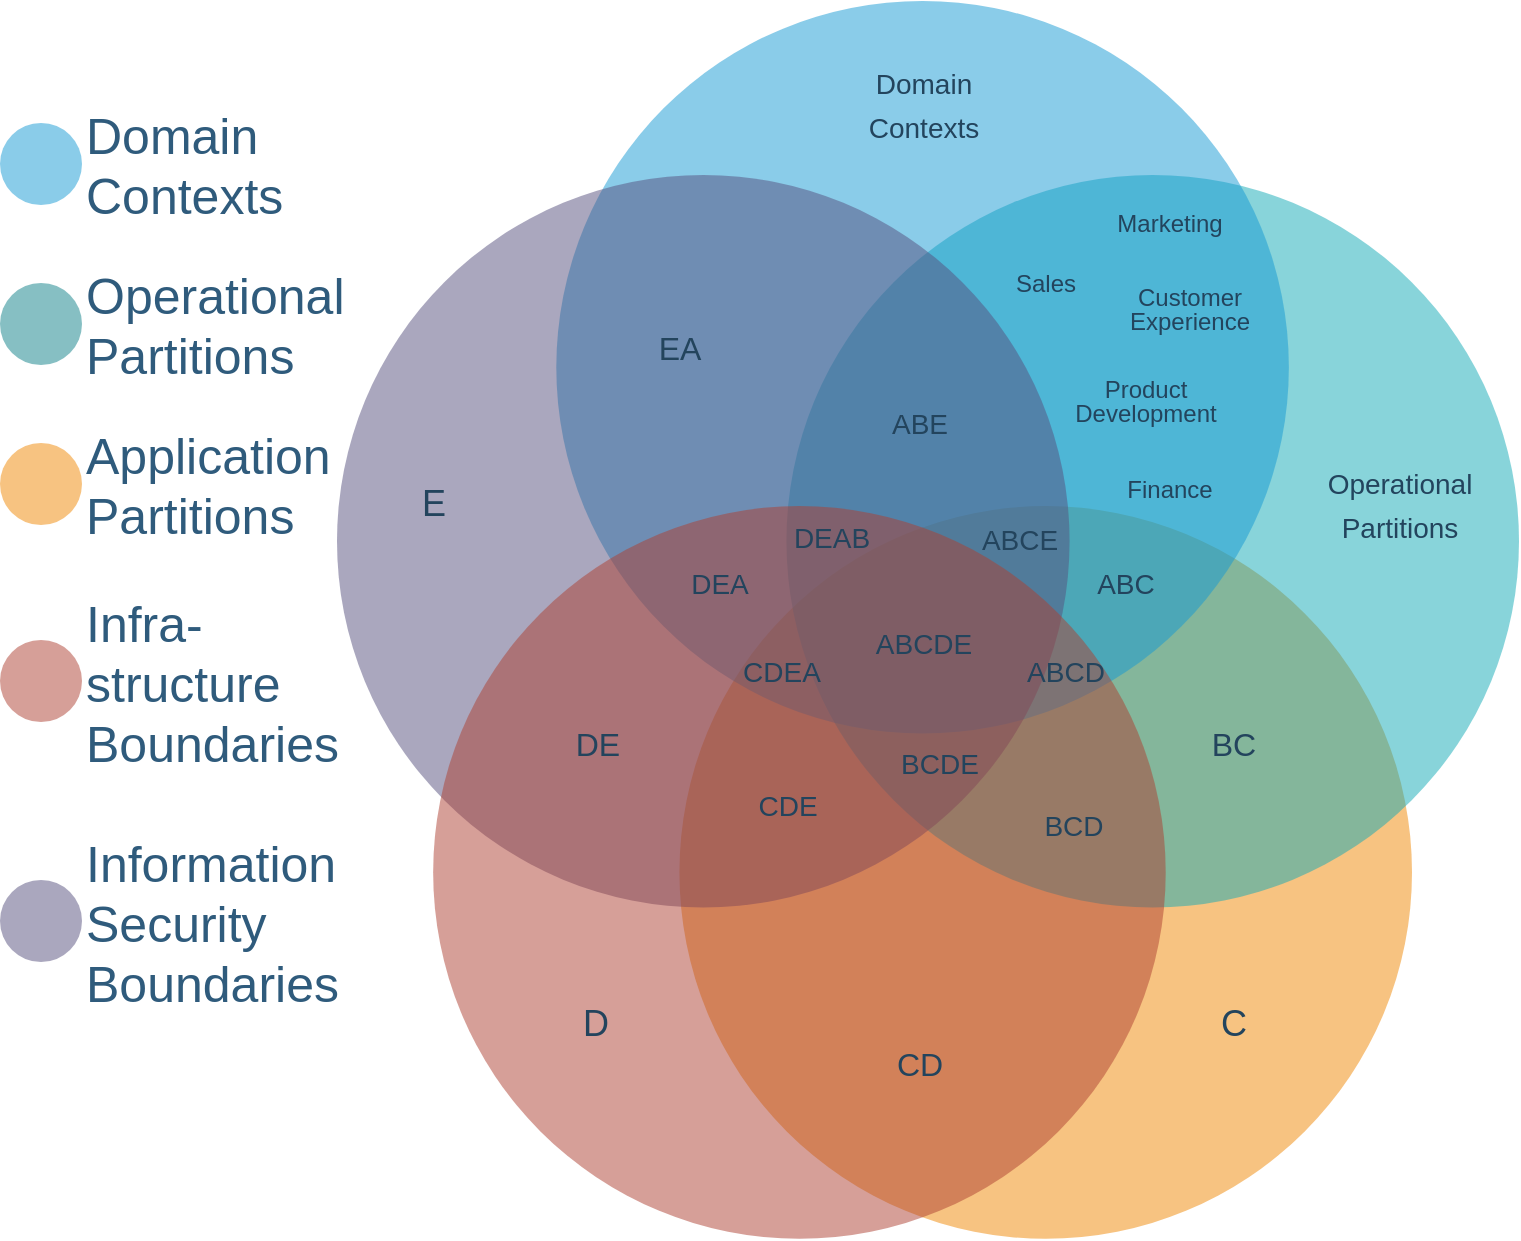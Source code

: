 <mxfile version="13.0.3" type="device"><diagram id="3228e29e-7158-1315-38df-8450db1d8a1d" name="Page-1"><mxGraphModel dx="588" dy="368" grid="1" gridSize="10" guides="1" tooltips="1" connect="1" arrows="1" fold="1" page="1" pageScale="1" pageWidth="1169" pageHeight="827" background="#ffffff" math="0" shadow="0"><root><mxCell id="0"/><mxCell id="1" parent="0"/><mxCell id="21653" value="Domain Contexts&amp;nbsp;" style="ellipse;whiteSpace=wrap;html=1;aspect=fixed;rounded=1;shadow=0;glass=0;labelBackgroundColor=none;strokeColor=none;strokeWidth=2;fillColor=#1699D3;gradientColor=none;fontFamily=Helvetica;fontSize=25;fontColor=#2F5B7C;align=left;opacity=50;labelPosition=right;verticalLabelPosition=middle;verticalAlign=middle;" parent="1" vertex="1"><mxGeometry x="205" y="171.5" width="41" height="41" as="geometry"/></mxCell><mxCell id="21654" value="Operational Partitions" style="ellipse;whiteSpace=wrap;html=1;aspect=fixed;rounded=1;shadow=0;glass=0;labelBackgroundColor=none;strokeColor=none;strokeWidth=2;fillColor=#0E8088;gradientColor=none;fontFamily=Helvetica;fontSize=25;fontColor=#2F5B7C;align=left;opacity=50;labelPosition=right;verticalLabelPosition=middle;verticalAlign=middle;" parent="1" vertex="1"><mxGeometry x="205" y="251.5" width="41" height="41" as="geometry"/></mxCell><mxCell id="21655" value="Information Security Boundaries" style="ellipse;whiteSpace=wrap;html=1;aspect=fixed;rounded=1;shadow=0;glass=0;labelBackgroundColor=none;strokeColor=none;strokeWidth=2;fillColor=#56517E;gradientColor=none;fontFamily=Helvetica;fontSize=25;fontColor=#2F5B7C;align=left;opacity=50;labelPosition=right;verticalLabelPosition=middle;verticalAlign=middle;" parent="1" vertex="1"><mxGeometry x="205" y="550" width="41" height="41" as="geometry"/></mxCell><mxCell id="21656" value="Application Partitions" style="ellipse;whiteSpace=wrap;html=1;aspect=fixed;rounded=1;shadow=0;glass=0;labelBackgroundColor=none;strokeColor=none;strokeWidth=2;fillColor=#F08705;gradientColor=none;fontFamily=Helvetica;fontSize=25;fontColor=#2F5B7C;align=left;opacity=50;labelPosition=right;verticalLabelPosition=middle;verticalAlign=middle;" parent="1" vertex="1"><mxGeometry x="205" y="331.5" width="41" height="41" as="geometry"/></mxCell><mxCell id="21657" value="Infra-&lt;br&gt;structure Boundaries" style="ellipse;whiteSpace=wrap;html=1;aspect=fixed;rounded=1;shadow=0;glass=0;labelBackgroundColor=none;strokeColor=none;strokeWidth=2;fillColor=#AE4132;gradientColor=none;fontFamily=Helvetica;fontSize=25;fontColor=#2F5B7C;align=left;opacity=50;labelPosition=right;verticalLabelPosition=middle;verticalAlign=middle;" parent="1" vertex="1"><mxGeometry x="205" y="430" width="41" height="41" as="geometry"/></mxCell><mxCell id="21658" value="" style="group" parent="1" vertex="1" connectable="0"><mxGeometry x="373.5" y="110.5" width="591" height="618.836" as="geometry"/></mxCell><mxCell id="21659" value="" style="ellipse;whiteSpace=wrap;html=1;aspect=fixed;rounded=1;shadow=0;glass=0;labelBackgroundColor=#FFFFFF;strokeColor=none;strokeWidth=2;fillColor=#F08705;gradientColor=none;fontFamily=Helvetica;fontSize=25;fontColor=#2F5B7C;align=left;opacity=50;" parent="21658" vertex="1"><mxGeometry x="171.218" y="252.55" width="366.286" height="366.286" as="geometry"/></mxCell><mxCell id="21660" value="" style="ellipse;whiteSpace=wrap;html=1;aspect=fixed;rounded=1;shadow=0;glass=0;labelBackgroundColor=#FFFFFF;strokeColor=none;strokeWidth=2;fillColor=#12AAB5;gradientColor=none;fontFamily=Helvetica;fontSize=25;fontColor=#2F5B7C;align=left;opacity=50;" parent="21658" vertex="1"><mxGeometry x="224.714" y="86.978" width="366.286" height="366.286" as="geometry"/></mxCell><mxCell id="21661" value="" style="ellipse;whiteSpace=wrap;html=1;aspect=fixed;rounded=1;shadow=0;glass=0;labelBackgroundColor=#FFFFFF;strokeColor=none;strokeWidth=2;fillColor=#1699D3;gradientColor=none;fontFamily=Helvetica;fontSize=25;fontColor=#2F5B7C;align=left;opacity=50;" parent="21658" vertex="1"><mxGeometry x="109.646" width="366.286" height="366.286" as="geometry"/></mxCell><mxCell id="21662" value="" style="ellipse;whiteSpace=wrap;html=1;aspect=fixed;rounded=1;shadow=0;glass=0;labelBackgroundColor=#FFFFFF;strokeColor=none;strokeWidth=2;fillColor=#56517E;gradientColor=none;fontFamily=Helvetica;fontSize=25;fontColor=#2F5B7C;align=left;opacity=50;" parent="21658" vertex="1"><mxGeometry y="86.978" width="366.286" height="366.286" as="geometry"/></mxCell><mxCell id="21663" value="" style="ellipse;whiteSpace=wrap;html=1;aspect=fixed;rounded=1;shadow=0;glass=0;labelBackgroundColor=#FFFFFF;strokeColor=none;strokeWidth=2;fillColor=#AE4132;gradientColor=none;fontFamily=Helvetica;fontSize=25;fontColor=#2F5B7C;align=left;opacity=50;" parent="21658" vertex="1"><mxGeometry x="48.075" y="252.55" width="366.286" height="366.286" as="geometry"/></mxCell><mxCell id="21664" value="C" style="text;html=1;strokeColor=none;fillColor=none;align=center;verticalAlign=middle;whiteSpace=wrap;rounded=0;shadow=1;labelBackgroundColor=none;fontSize=18;fontColor=#23445D;" parent="21658" vertex="1"><mxGeometry x="428" y="501" width="40" height="20" as="geometry"/></mxCell><mxCell id="21665" value="ABCE" style="text;html=1;strokeColor=none;fillColor=none;align=center;verticalAlign=middle;whiteSpace=wrap;rounded=0;shadow=1;labelBackgroundColor=none;fontSize=14;fontColor=#23445D;" parent="21658" vertex="1"><mxGeometry x="321" y="259" width="40" height="20" as="geometry"/></mxCell><mxCell id="21666" value="ABCD" style="text;html=1;strokeColor=none;fillColor=none;align=center;verticalAlign=middle;whiteSpace=wrap;rounded=0;shadow=1;labelBackgroundColor=none;fontSize=14;fontColor=#23445D;" parent="21658" vertex="1"><mxGeometry x="344" y="325" width="40" height="20" as="geometry"/></mxCell><mxCell id="21667" value="DEAB" style="text;html=1;strokeColor=none;fillColor=none;align=center;verticalAlign=middle;whiteSpace=wrap;rounded=0;shadow=1;labelBackgroundColor=none;fontSize=14;fontColor=#23445D;" parent="21658" vertex="1"><mxGeometry x="227" y="258" width="40" height="20" as="geometry"/></mxCell><mxCell id="21668" value="&lt;font style=&quot;font-size: 14px&quot;&gt;Domain Contexts&lt;/font&gt;" style="text;html=1;strokeColor=none;fillColor=none;align=center;verticalAlign=middle;whiteSpace=wrap;rounded=0;shadow=1;labelBackgroundColor=none;fontSize=18;fontColor=#23445D;" parent="21658" vertex="1"><mxGeometry x="273" y="41" width="40" height="20" as="geometry"/></mxCell><mxCell id="21669" value="&lt;font style=&quot;font-size: 14px&quot;&gt;Operational Partitions&lt;/font&gt;" style="text;html=1;strokeColor=none;fillColor=none;align=center;verticalAlign=middle;whiteSpace=wrap;rounded=0;shadow=1;labelBackgroundColor=none;fontSize=18;fontColor=#23445D;" parent="21658" vertex="1"><mxGeometry x="511" y="241.5" width="40" height="20" as="geometry"/></mxCell><mxCell id="21670" value="D" style="text;html=1;strokeColor=none;fillColor=none;align=center;verticalAlign=middle;whiteSpace=wrap;rounded=0;shadow=1;labelBackgroundColor=none;fontSize=18;fontColor=#23445D;" parent="21658" vertex="1"><mxGeometry x="109.5" y="501" width="40" height="20" as="geometry"/></mxCell><mxCell id="21671" value="E" style="text;html=1;strokeColor=none;fillColor=none;align=center;verticalAlign=middle;whiteSpace=wrap;rounded=0;shadow=1;labelBackgroundColor=none;fontSize=18;fontColor=#23445D;" parent="21658" vertex="1"><mxGeometry x="28" y="241.5" width="40" height="20" as="geometry"/></mxCell><mxCell id="21672" value="&lt;font style=&quot;font-size: 12px&quot;&gt;Marketing&lt;/font&gt;" style="text;html=1;strokeColor=none;fillColor=none;align=center;verticalAlign=middle;whiteSpace=wrap;rounded=0;shadow=1;labelBackgroundColor=none;fontSize=16;fontColor=#23445D;" parent="21658" vertex="1"><mxGeometry x="396.5" y="99.5" width="40" height="20" as="geometry"/></mxCell><mxCell id="21673" value="BC" style="text;html=1;strokeColor=none;fillColor=none;align=center;verticalAlign=middle;whiteSpace=wrap;rounded=0;shadow=1;labelBackgroundColor=none;fontSize=16;fontColor=#23445D;" parent="21658" vertex="1"><mxGeometry x="428" y="361" width="40" height="20" as="geometry"/></mxCell><mxCell id="21674" value="CD" style="text;html=1;strokeColor=none;fillColor=none;align=center;verticalAlign=middle;whiteSpace=wrap;rounded=0;shadow=1;labelBackgroundColor=none;fontSize=16;fontColor=#23445D;" parent="21658" vertex="1"><mxGeometry x="271" y="521" width="40" height="20" as="geometry"/></mxCell><mxCell id="21675" value="DE" style="text;html=1;strokeColor=none;fillColor=none;align=center;verticalAlign=middle;whiteSpace=wrap;rounded=0;shadow=1;labelBackgroundColor=none;fontSize=16;fontColor=#23445D;" parent="21658" vertex="1"><mxGeometry x="110" y="361" width="40" height="20" as="geometry"/></mxCell><mxCell id="21676" value="EA" style="text;html=1;strokeColor=none;fillColor=none;align=center;verticalAlign=middle;whiteSpace=wrap;rounded=0;shadow=1;labelBackgroundColor=none;fontSize=16;fontColor=#23445D;" parent="21658" vertex="1"><mxGeometry x="151" y="163" width="40" height="20" as="geometry"/></mxCell><mxCell id="21677" value="ABE" style="text;html=1;strokeColor=none;fillColor=none;align=center;verticalAlign=middle;whiteSpace=wrap;rounded=0;shadow=1;labelBackgroundColor=none;fontSize=14;fontColor=#23445D;" parent="21658" vertex="1"><mxGeometry x="271" y="201" width="40" height="20" as="geometry"/></mxCell><mxCell id="21678" value="ABC" style="text;html=1;strokeColor=none;fillColor=none;align=center;verticalAlign=middle;whiteSpace=wrap;rounded=0;shadow=1;labelBackgroundColor=none;fontSize=14;fontColor=#23445D;" parent="21658" vertex="1"><mxGeometry x="374" y="281" width="40" height="20" as="geometry"/></mxCell><mxCell id="21679" value="BCD" style="text;html=1;strokeColor=none;fillColor=none;align=center;verticalAlign=middle;whiteSpace=wrap;rounded=0;shadow=1;labelBackgroundColor=none;fontSize=14;fontColor=#23445D;" parent="21658" vertex="1"><mxGeometry x="348" y="402" width="40" height="20" as="geometry"/></mxCell><mxCell id="21680" value="CDE" style="text;html=1;strokeColor=none;fillColor=none;align=center;verticalAlign=middle;whiteSpace=wrap;rounded=0;shadow=1;labelBackgroundColor=none;fontSize=14;fontColor=#23445D;" parent="21658" vertex="1"><mxGeometry x="205" y="392" width="40" height="20" as="geometry"/></mxCell><mxCell id="21681" value="DEA" style="text;html=1;strokeColor=none;fillColor=none;align=center;verticalAlign=middle;whiteSpace=wrap;rounded=0;shadow=1;labelBackgroundColor=none;fontSize=14;fontColor=#23445D;" parent="21658" vertex="1"><mxGeometry x="171" y="281" width="40" height="20" as="geometry"/></mxCell><mxCell id="21682" value="BCDE" style="text;html=1;strokeColor=none;fillColor=none;align=center;verticalAlign=middle;whiteSpace=wrap;rounded=0;shadow=1;labelBackgroundColor=none;fontSize=14;fontColor=#23445D;" parent="21658" vertex="1"><mxGeometry x="281" y="371" width="40" height="20" as="geometry"/></mxCell><mxCell id="21683" value="CDEA" style="text;html=1;strokeColor=none;fillColor=none;align=center;verticalAlign=middle;whiteSpace=wrap;rounded=0;shadow=1;labelBackgroundColor=none;fontSize=14;fontColor=#23445D;" parent="21658" vertex="1"><mxGeometry x="202" y="325" width="40" height="20" as="geometry"/></mxCell><mxCell id="21684" value="ABCDE" style="text;html=1;strokeColor=none;fillColor=none;align=center;verticalAlign=middle;whiteSpace=wrap;rounded=0;shadow=1;labelBackgroundColor=none;fontSize=14;fontColor=#23445D;" parent="21658" vertex="1"><mxGeometry x="273" y="311" width="40" height="20" as="geometry"/></mxCell><mxCell id="FGRImhSZMAt3-Py1ELPV-21689" value="&lt;font style=&quot;font-size: 12px&quot;&gt;Sales&lt;/font&gt;" style="text;html=1;strokeColor=none;fillColor=none;align=center;verticalAlign=middle;whiteSpace=wrap;rounded=0;shadow=1;labelBackgroundColor=none;fontSize=16;fontColor=#23445D;" parent="21658" vertex="1"><mxGeometry x="334" y="129.5" width="40" height="20" as="geometry"/></mxCell><mxCell id="FGRImhSZMAt3-Py1ELPV-21690" value="&lt;p style=&quot;line-height: 100% ; font-size: 12px&quot;&gt;Customer&lt;br&gt;Experience&lt;/p&gt;" style="text;html=1;strokeColor=none;fillColor=none;align=center;verticalAlign=middle;whiteSpace=wrap;rounded=0;shadow=1;labelBackgroundColor=none;fontSize=16;fontColor=#23445D;" parent="21658" vertex="1"><mxGeometry x="406.5" y="143" width="40" height="20" as="geometry"/></mxCell><mxCell id="FGRImhSZMAt3-Py1ELPV-21691" value="&lt;p style=&quot;line-height: 100%&quot;&gt;Product&lt;br style=&quot;font-size: 12px&quot;&gt;Development&lt;/p&gt;" style="text;html=1;strokeColor=none;fillColor=none;align=center;verticalAlign=middle;whiteSpace=wrap;rounded=0;shadow=1;labelBackgroundColor=none;fontSize=12;fontColor=#23445D;" parent="21658" vertex="1"><mxGeometry x="384" y="189.5" width="40" height="20" as="geometry"/></mxCell><mxCell id="FGRImhSZMAt3-Py1ELPV-21692" value="&lt;font style=&quot;font-size: 12px ; line-height: 100%&quot;&gt;Finance&lt;/font&gt;" style="text;html=1;strokeColor=none;fillColor=none;align=center;verticalAlign=middle;whiteSpace=wrap;rounded=0;shadow=1;labelBackgroundColor=none;fontSize=16;fontColor=#23445D;" parent="21658" vertex="1"><mxGeometry x="396.5" y="232.55" width="40" height="20" as="geometry"/></mxCell></root></mxGraphModel></diagram></mxfile>